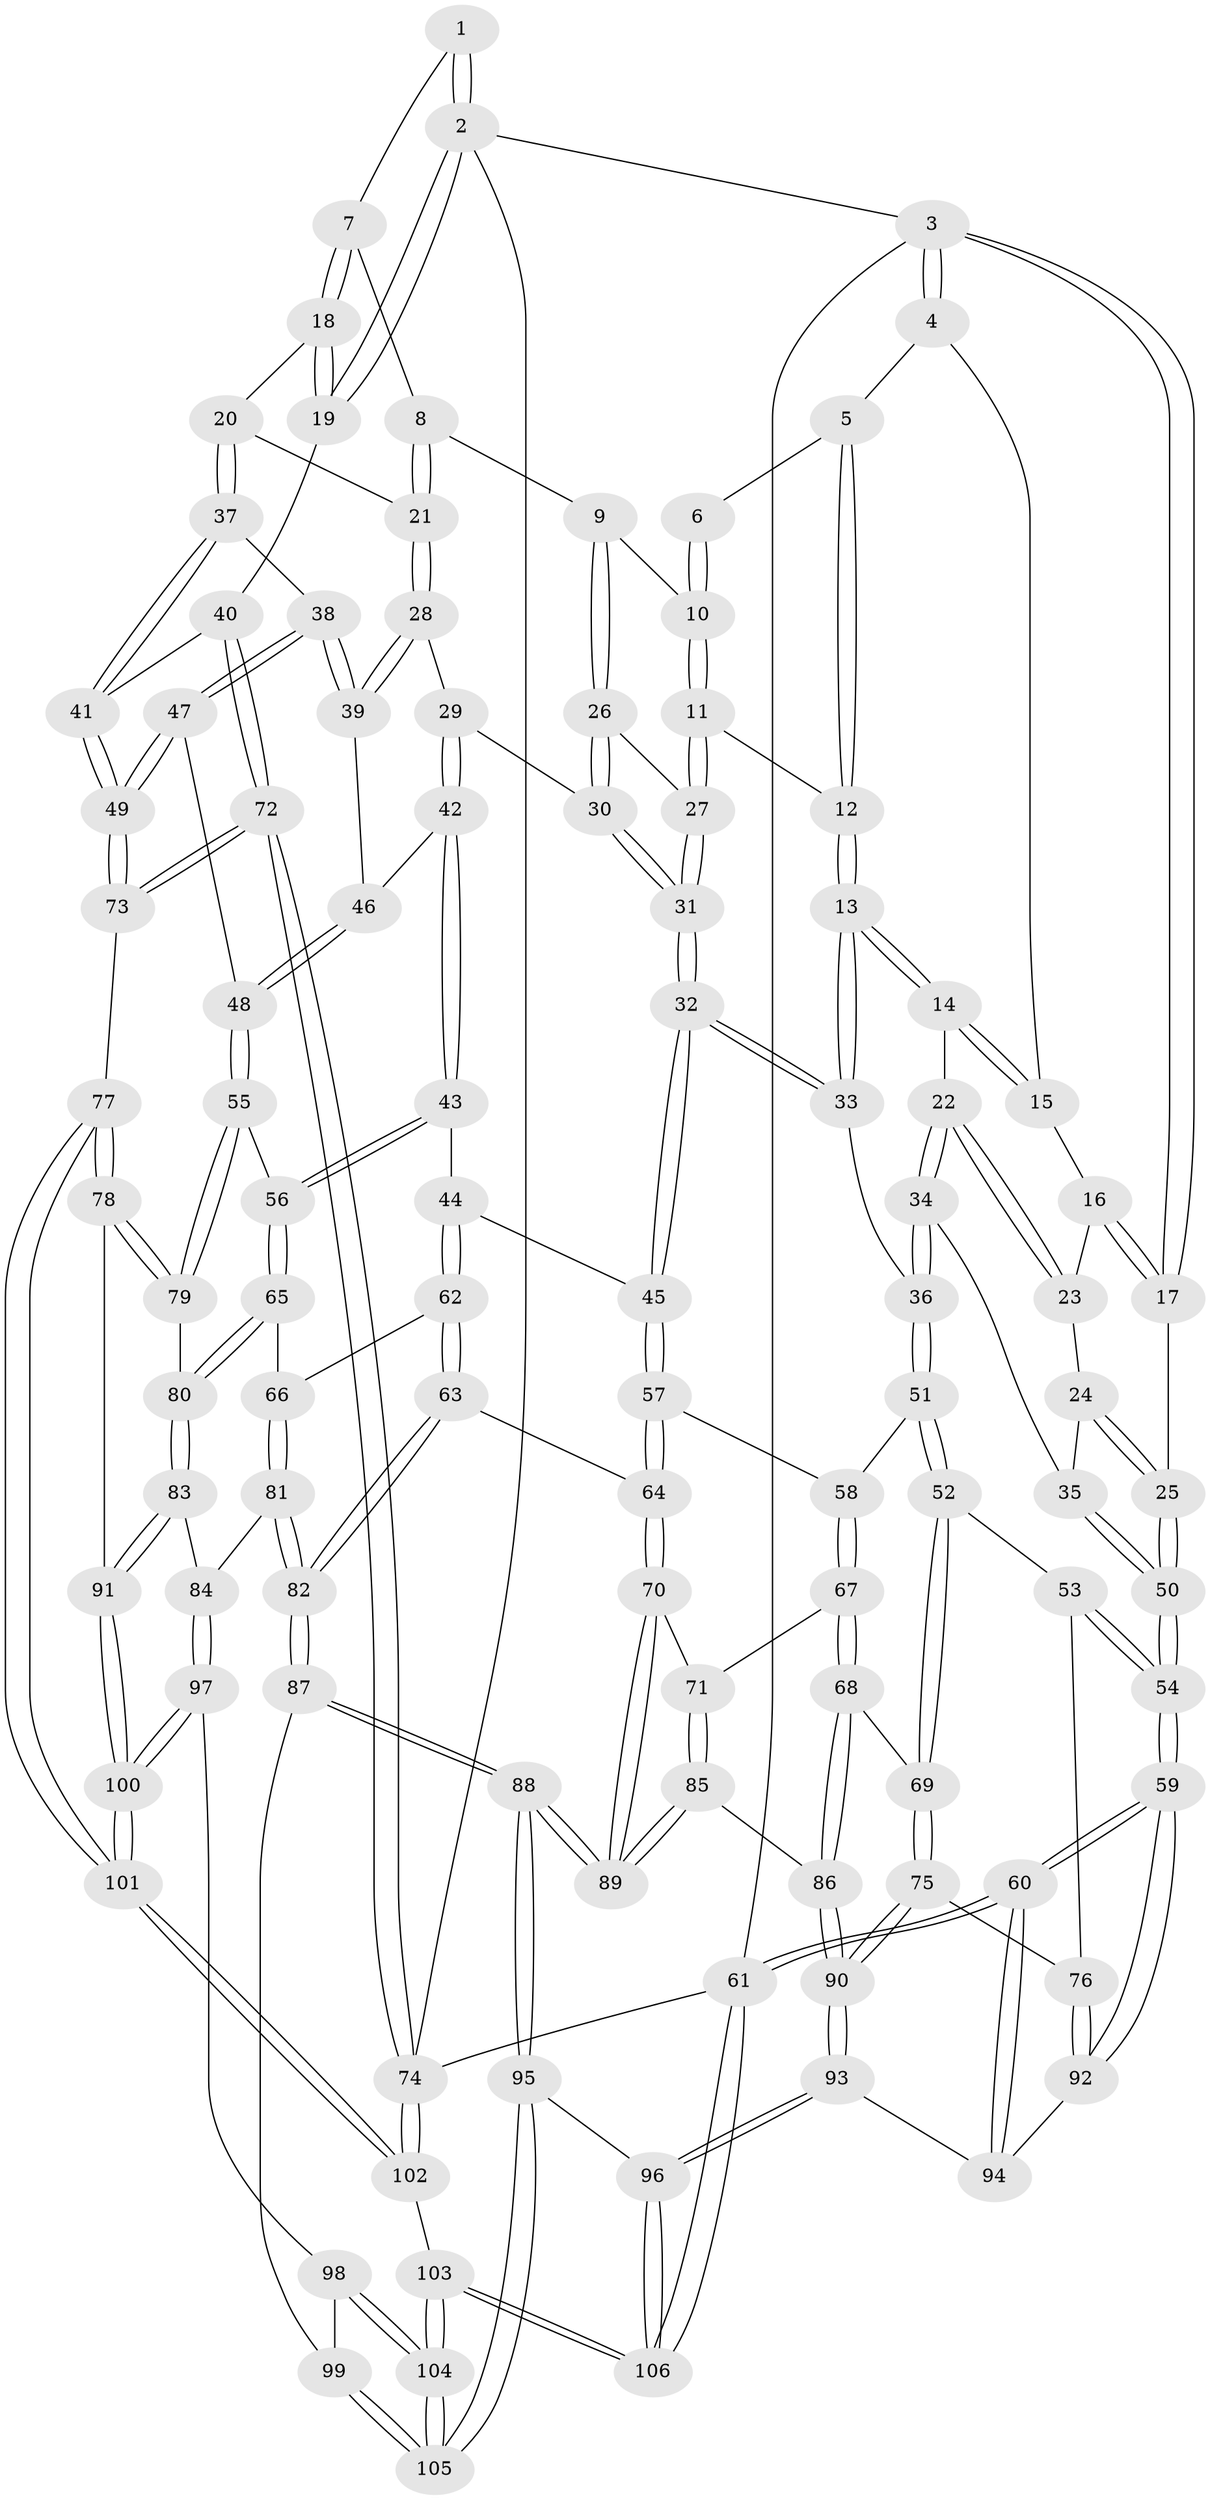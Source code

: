 // Generated by graph-tools (version 1.1) at 2025/38/03/09/25 02:38:47]
// undirected, 106 vertices, 262 edges
graph export_dot {
graph [start="1"]
  node [color=gray90,style=filled];
  1 [pos="+0.6871088512079757+0"];
  2 [pos="+1+0"];
  3 [pos="+0+0"];
  4 [pos="+0.12955532989331076+0"];
  5 [pos="+0.2981958432985662+0"];
  6 [pos="+0.4311987845371406+0"];
  7 [pos="+0.7079465283625457+0.13566795712184487"];
  8 [pos="+0.6625268527513446+0.16199391807892113"];
  9 [pos="+0.5991861004485725+0.18057315650149164"];
  10 [pos="+0.49194274220001133+0.08043006051728667"];
  11 [pos="+0.3773909025938607+0.21593049877443923"];
  12 [pos="+0.3185227619116983+0.2078378397248948"];
  13 [pos="+0.2644428230544565+0.2360711516341659"];
  14 [pos="+0.258186297944898+0.2344875526683846"];
  15 [pos="+0.13664251594581578+0"];
  16 [pos="+0.11201744952741359+0.20130950716199567"];
  17 [pos="+0+0"];
  18 [pos="+0.8544683412864985+0.1759029515418696"];
  19 [pos="+1+0.09149656526766457"];
  20 [pos="+0.7938220061189489+0.2869757847388724"];
  21 [pos="+0.7167218045945326+0.2930750523525316"];
  22 [pos="+0.22834508386080554+0.23698896256785495"];
  23 [pos="+0.11262572292153186+0.20462031605486508"];
  24 [pos="+0.0915537179066355+0.23010200995805968"];
  25 [pos="+0+0.16392254779378534"];
  26 [pos="+0.5742296774509081+0.248465671798983"];
  27 [pos="+0.3831149809418043+0.22285165339228555"];
  28 [pos="+0.6503677925695958+0.38051425659632504"];
  29 [pos="+0.6402473257385861+0.37440442260770374"];
  30 [pos="+0.56896454095861+0.32029827821989276"];
  31 [pos="+0.4437760063337064+0.38967793965834596"];
  32 [pos="+0.4072616423205396+0.44873477453950716"];
  33 [pos="+0.2838019461726265+0.3768103070978799"];
  34 [pos="+0.09546837563537905+0.42014962300951486"];
  35 [pos="+0.051827290937059935+0.40441527918695797"];
  36 [pos="+0.12064229681506124+0.43650485239550957"];
  37 [pos="+0.7957515729716534+0.4051112112960279"];
  38 [pos="+0.7505663287511312+0.4300700403957552"];
  39 [pos="+0.6710835589906703+0.4065118997697351"];
  40 [pos="+1+0.37822159512219927"];
  41 [pos="+1+0.4269580330619966"];
  42 [pos="+0.5180671310788136+0.49648310038562476"];
  43 [pos="+0.47523766795698175+0.5149698221931959"];
  44 [pos="+0.43399333313960786+0.49192667703644766"];
  45 [pos="+0.4094488042343257+0.47240038803536694"];
  46 [pos="+0.6394162119812322+0.4646962303708323"];
  47 [pos="+0.7648791968518611+0.5682287482781163"];
  48 [pos="+0.6292142742778463+0.6019888516250954"];
  49 [pos="+0.8469928036083954+0.6272896456398527"];
  50 [pos="+0+0.4459471783331828"];
  51 [pos="+0.16733814933217717+0.5408446064099838"];
  52 [pos="+0.13068325321573046+0.6042001101873128"];
  53 [pos="+0.03718758479456592+0.6151832734805239"];
  54 [pos="+0+0.5415293439063762"];
  55 [pos="+0.6217956062533981+0.6083428850729212"];
  56 [pos="+0.5429213683967753+0.5891895884014378"];
  57 [pos="+0.3757282489440959+0.5051695802466061"];
  58 [pos="+0.25910112154123793+0.5635254316934881"];
  59 [pos="+0+0.8076244324342815"];
  60 [pos="+0+0.8698551549106877"];
  61 [pos="+0+1"];
  62 [pos="+0.4322073652545329+0.6878870782913229"];
  63 [pos="+0.3709467303706616+0.7014718872808926"];
  64 [pos="+0.36990527898448905+0.7010244651012846"];
  65 [pos="+0.4900559581171377+0.6727078404357502"];
  66 [pos="+0.46322467525025085+0.6920955083024634"];
  67 [pos="+0.2777337576017759+0.6688579269628933"];
  68 [pos="+0.14792095839119612+0.7050002735341222"];
  69 [pos="+0.14550507651244582+0.7037368562143315"];
  70 [pos="+0.316728917078353+0.7046613212470124"];
  71 [pos="+0.30670369007589565+0.6993294486322491"];
  72 [pos="+1+1"];
  73 [pos="+0.8654650552278276+0.7770565052867775"];
  74 [pos="+1+1"];
  75 [pos="+0.07076533093556552+0.7460801167866253"];
  76 [pos="+0.05703427304438819+0.7489317214821485"];
  77 [pos="+0.8085844445758635+0.7906075708290403"];
  78 [pos="+0.6893463668249197+0.7417368269906356"];
  79 [pos="+0.6376741780026173+0.7032605865063084"];
  80 [pos="+0.5844588759594446+0.7374211371686978"];
  81 [pos="+0.4917307756293498+0.7669981499969739"];
  82 [pos="+0.40158895524418925+0.7995539777302697"];
  83 [pos="+0.5594785638947345+0.7690530422262889"];
  84 [pos="+0.5103522522071264+0.7793673771953451"];
  85 [pos="+0.20302756418114604+0.7734164162090559"];
  86 [pos="+0.19523564942596264+0.7728029105639916"];
  87 [pos="+0.3983336440817199+0.8114651177723491"];
  88 [pos="+0.30338489187737283+0.8558759261320594"];
  89 [pos="+0.2912279246185935+0.8243156503811622"];
  90 [pos="+0.1583093047069761+0.8556868366982506"];
  91 [pos="+0.5987207690350045+0.8498028069597385"];
  92 [pos="+0.036041924651195587+0.7597774215908247"];
  93 [pos="+0.1521148791291523+0.9404778876956799"];
  94 [pos="+0.1225707355624002+0.9285355244737815"];
  95 [pos="+0.3011792649349757+0.8640639009852874"];
  96 [pos="+0.16302519241229751+0.9534835555493933"];
  97 [pos="+0.4999042494155438+0.8338107020742702"];
  98 [pos="+0.4910961089420196+0.8376096028967716"];
  99 [pos="+0.4282691444330224+0.8483206896476607"];
  100 [pos="+0.604558668344971+0.9572871603797659"];
  101 [pos="+0.6179270286313371+0.9976228934045575"];
  102 [pos="+0.567364905647501+1"];
  103 [pos="+0.5059114336912481+1"];
  104 [pos="+0.4334746237626191+1"];
  105 [pos="+0.4301531290265733+1"];
  106 [pos="+0.20742040438413256+1"];
  1 -- 2;
  1 -- 2;
  1 -- 7;
  2 -- 3;
  2 -- 19;
  2 -- 19;
  2 -- 74;
  3 -- 4;
  3 -- 4;
  3 -- 17;
  3 -- 17;
  3 -- 61;
  4 -- 5;
  4 -- 15;
  5 -- 6;
  5 -- 12;
  5 -- 12;
  6 -- 10;
  6 -- 10;
  7 -- 8;
  7 -- 18;
  7 -- 18;
  8 -- 9;
  8 -- 21;
  8 -- 21;
  9 -- 10;
  9 -- 26;
  9 -- 26;
  10 -- 11;
  10 -- 11;
  11 -- 12;
  11 -- 27;
  11 -- 27;
  12 -- 13;
  12 -- 13;
  13 -- 14;
  13 -- 14;
  13 -- 33;
  13 -- 33;
  14 -- 15;
  14 -- 15;
  14 -- 22;
  15 -- 16;
  16 -- 17;
  16 -- 17;
  16 -- 23;
  17 -- 25;
  18 -- 19;
  18 -- 19;
  18 -- 20;
  19 -- 40;
  20 -- 21;
  20 -- 37;
  20 -- 37;
  21 -- 28;
  21 -- 28;
  22 -- 23;
  22 -- 23;
  22 -- 34;
  22 -- 34;
  23 -- 24;
  24 -- 25;
  24 -- 25;
  24 -- 35;
  25 -- 50;
  25 -- 50;
  26 -- 27;
  26 -- 30;
  26 -- 30;
  27 -- 31;
  27 -- 31;
  28 -- 29;
  28 -- 39;
  28 -- 39;
  29 -- 30;
  29 -- 42;
  29 -- 42;
  30 -- 31;
  30 -- 31;
  31 -- 32;
  31 -- 32;
  32 -- 33;
  32 -- 33;
  32 -- 45;
  32 -- 45;
  33 -- 36;
  34 -- 35;
  34 -- 36;
  34 -- 36;
  35 -- 50;
  35 -- 50;
  36 -- 51;
  36 -- 51;
  37 -- 38;
  37 -- 41;
  37 -- 41;
  38 -- 39;
  38 -- 39;
  38 -- 47;
  38 -- 47;
  39 -- 46;
  40 -- 41;
  40 -- 72;
  40 -- 72;
  41 -- 49;
  41 -- 49;
  42 -- 43;
  42 -- 43;
  42 -- 46;
  43 -- 44;
  43 -- 56;
  43 -- 56;
  44 -- 45;
  44 -- 62;
  44 -- 62;
  45 -- 57;
  45 -- 57;
  46 -- 48;
  46 -- 48;
  47 -- 48;
  47 -- 49;
  47 -- 49;
  48 -- 55;
  48 -- 55;
  49 -- 73;
  49 -- 73;
  50 -- 54;
  50 -- 54;
  51 -- 52;
  51 -- 52;
  51 -- 58;
  52 -- 53;
  52 -- 69;
  52 -- 69;
  53 -- 54;
  53 -- 54;
  53 -- 76;
  54 -- 59;
  54 -- 59;
  55 -- 56;
  55 -- 79;
  55 -- 79;
  56 -- 65;
  56 -- 65;
  57 -- 58;
  57 -- 64;
  57 -- 64;
  58 -- 67;
  58 -- 67;
  59 -- 60;
  59 -- 60;
  59 -- 92;
  59 -- 92;
  60 -- 61;
  60 -- 61;
  60 -- 94;
  60 -- 94;
  61 -- 106;
  61 -- 106;
  61 -- 74;
  62 -- 63;
  62 -- 63;
  62 -- 66;
  63 -- 64;
  63 -- 82;
  63 -- 82;
  64 -- 70;
  64 -- 70;
  65 -- 66;
  65 -- 80;
  65 -- 80;
  66 -- 81;
  66 -- 81;
  67 -- 68;
  67 -- 68;
  67 -- 71;
  68 -- 69;
  68 -- 86;
  68 -- 86;
  69 -- 75;
  69 -- 75;
  70 -- 71;
  70 -- 89;
  70 -- 89;
  71 -- 85;
  71 -- 85;
  72 -- 73;
  72 -- 73;
  72 -- 74;
  72 -- 74;
  73 -- 77;
  74 -- 102;
  74 -- 102;
  75 -- 76;
  75 -- 90;
  75 -- 90;
  76 -- 92;
  76 -- 92;
  77 -- 78;
  77 -- 78;
  77 -- 101;
  77 -- 101;
  78 -- 79;
  78 -- 79;
  78 -- 91;
  79 -- 80;
  80 -- 83;
  80 -- 83;
  81 -- 82;
  81 -- 82;
  81 -- 84;
  82 -- 87;
  82 -- 87;
  83 -- 84;
  83 -- 91;
  83 -- 91;
  84 -- 97;
  84 -- 97;
  85 -- 86;
  85 -- 89;
  85 -- 89;
  86 -- 90;
  86 -- 90;
  87 -- 88;
  87 -- 88;
  87 -- 99;
  88 -- 89;
  88 -- 89;
  88 -- 95;
  88 -- 95;
  90 -- 93;
  90 -- 93;
  91 -- 100;
  91 -- 100;
  92 -- 94;
  93 -- 94;
  93 -- 96;
  93 -- 96;
  95 -- 96;
  95 -- 105;
  95 -- 105;
  96 -- 106;
  96 -- 106;
  97 -- 98;
  97 -- 100;
  97 -- 100;
  98 -- 99;
  98 -- 104;
  98 -- 104;
  99 -- 105;
  99 -- 105;
  100 -- 101;
  100 -- 101;
  101 -- 102;
  101 -- 102;
  102 -- 103;
  103 -- 104;
  103 -- 104;
  103 -- 106;
  103 -- 106;
  104 -- 105;
  104 -- 105;
}
